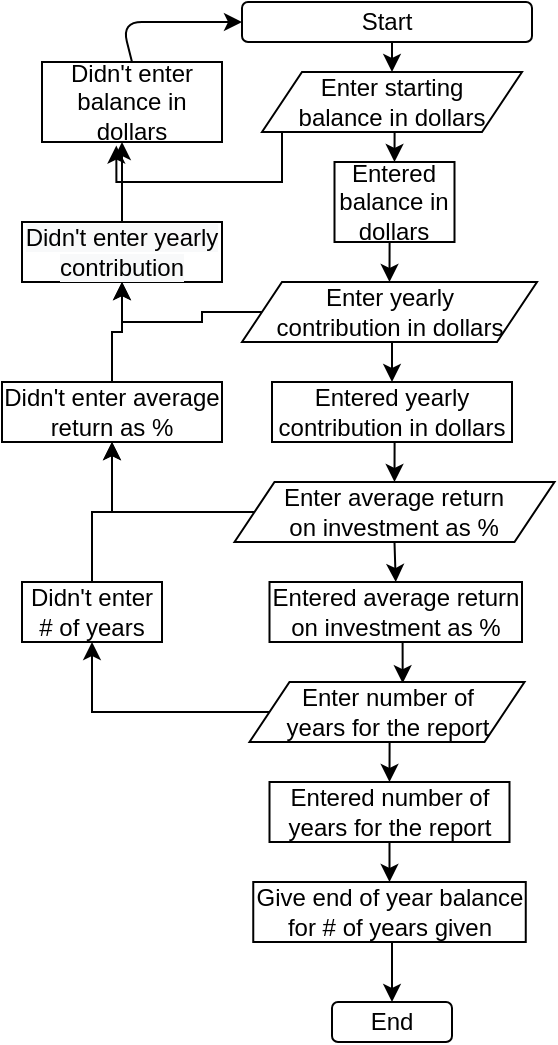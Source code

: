 <mxfile version="15.0.6" type="device"><diagram id="8nJZ5Rx4wwASVh3uaz-v" name="Page-1"><mxGraphModel dx="1038" dy="579" grid="1" gridSize="10" guides="1" tooltips="1" connect="1" arrows="1" fold="1" page="1" pageScale="1" pageWidth="850" pageHeight="1100" math="0" shadow="0"><root><mxCell id="0"/><mxCell id="1" parent="0"/><mxCell id="yfbM_1uKMrxtKyJPYOb1-4" style="edgeStyle=orthogonalEdgeStyle;rounded=0;orthogonalLoop=1;jettySize=auto;html=1;exitX=0.5;exitY=1;exitDx=0;exitDy=0;entryX=0.5;entryY=0;entryDx=0;entryDy=0;" edge="1" parent="1" source="yfbM_1uKMrxtKyJPYOb1-2" target="yfbM_1uKMrxtKyJPYOb1-5"><mxGeometry relative="1" as="geometry"><mxPoint x="442.5" y="150" as="targetPoint"/></mxGeometry></mxCell><mxCell id="yfbM_1uKMrxtKyJPYOb1-2" value="Start" style="rounded=1;whiteSpace=wrap;html=1;" vertex="1" parent="1"><mxGeometry x="370" y="80" width="145" height="20" as="geometry"/></mxCell><mxCell id="yfbM_1uKMrxtKyJPYOb1-8" style="edgeStyle=orthogonalEdgeStyle;rounded=0;orthogonalLoop=1;jettySize=auto;html=1;exitX=0;exitY=0.5;exitDx=0;exitDy=0;" edge="1" parent="1" source="yfbM_1uKMrxtKyJPYOb1-5"><mxGeometry relative="1" as="geometry"><mxPoint x="310" y="150" as="targetPoint"/><Array as="points"><mxPoint x="310" y="170"/></Array></mxGeometry></mxCell><mxCell id="yfbM_1uKMrxtKyJPYOb1-12" style="edgeStyle=orthogonalEdgeStyle;rounded=0;orthogonalLoop=1;jettySize=auto;html=1;exitX=0.5;exitY=1;exitDx=0;exitDy=0;entryX=0.5;entryY=0;entryDx=0;entryDy=0;" edge="1" parent="1" source="yfbM_1uKMrxtKyJPYOb1-5" target="yfbM_1uKMrxtKyJPYOb1-11"><mxGeometry relative="1" as="geometry"/></mxCell><mxCell id="yfbM_1uKMrxtKyJPYOb1-5" value="&lt;span&gt;Enter&amp;nbsp;&lt;/span&gt;&lt;span&gt;starting &lt;br&gt;balance in dollars&lt;/span&gt;" style="shape=parallelogram;perimeter=parallelogramPerimeter;whiteSpace=wrap;html=1;fixedSize=1;" vertex="1" parent="1"><mxGeometry x="380" y="115" width="130" height="30" as="geometry"/></mxCell><mxCell id="yfbM_1uKMrxtKyJPYOb1-9" value="" style="endArrow=classic;html=1;entryX=0;entryY=0.5;entryDx=0;entryDy=0;exitX=0.5;exitY=0;exitDx=0;exitDy=0;" edge="1" parent="1" source="yfbM_1uKMrxtKyJPYOb1-10" target="yfbM_1uKMrxtKyJPYOb1-2"><mxGeometry width="50" height="50" relative="1" as="geometry"><mxPoint x="310" y="100" as="sourcePoint"/><mxPoint x="260" y="90" as="targetPoint"/><Array as="points"><mxPoint x="310" y="90"/></Array></mxGeometry></mxCell><mxCell id="yfbM_1uKMrxtKyJPYOb1-10" value="Didn't enter balance in dollars" style="rounded=0;whiteSpace=wrap;html=1;" vertex="1" parent="1"><mxGeometry x="270" y="110" width="90" height="40" as="geometry"/></mxCell><mxCell id="yfbM_1uKMrxtKyJPYOb1-14" style="edgeStyle=orthogonalEdgeStyle;rounded=0;orthogonalLoop=1;jettySize=auto;html=1;exitX=0.5;exitY=1;exitDx=0;exitDy=0;entryX=0.5;entryY=0;entryDx=0;entryDy=0;" edge="1" parent="1" source="yfbM_1uKMrxtKyJPYOb1-11" target="yfbM_1uKMrxtKyJPYOb1-13"><mxGeometry relative="1" as="geometry"/></mxCell><mxCell id="yfbM_1uKMrxtKyJPYOb1-11" value="Entered balance in dollars" style="rounded=0;whiteSpace=wrap;html=1;" vertex="1" parent="1"><mxGeometry x="416.25" y="160" width="60" height="40" as="geometry"/></mxCell><mxCell id="yfbM_1uKMrxtKyJPYOb1-16" style="edgeStyle=orthogonalEdgeStyle;rounded=0;orthogonalLoop=1;jettySize=auto;html=1;exitX=0.5;exitY=1;exitDx=0;exitDy=0;entryX=0.5;entryY=0;entryDx=0;entryDy=0;" edge="1" parent="1" source="yfbM_1uKMrxtKyJPYOb1-13" target="yfbM_1uKMrxtKyJPYOb1-15"><mxGeometry relative="1" as="geometry"/></mxCell><mxCell id="yfbM_1uKMrxtKyJPYOb1-28" style="edgeStyle=orthogonalEdgeStyle;rounded=0;orthogonalLoop=1;jettySize=auto;html=1;exitX=0;exitY=0.5;exitDx=0;exitDy=0;entryX=0.5;entryY=1;entryDx=0;entryDy=0;" edge="1" parent="1" source="yfbM_1uKMrxtKyJPYOb1-13" target="yfbM_1uKMrxtKyJPYOb1-25"><mxGeometry relative="1" as="geometry"/></mxCell><mxCell id="yfbM_1uKMrxtKyJPYOb1-13" value="Enter yearly &lt;br&gt;contribution in dollars" style="shape=parallelogram;perimeter=parallelogramPerimeter;whiteSpace=wrap;html=1;fixedSize=1;" vertex="1" parent="1"><mxGeometry x="370" y="220" width="147.5" height="30" as="geometry"/></mxCell><mxCell id="yfbM_1uKMrxtKyJPYOb1-18" style="edgeStyle=orthogonalEdgeStyle;rounded=0;orthogonalLoop=1;jettySize=auto;html=1;exitX=0.5;exitY=1;exitDx=0;exitDy=0;entryX=0.5;entryY=0;entryDx=0;entryDy=0;" edge="1" parent="1" source="yfbM_1uKMrxtKyJPYOb1-15" target="yfbM_1uKMrxtKyJPYOb1-17"><mxGeometry relative="1" as="geometry"/></mxCell><mxCell id="yfbM_1uKMrxtKyJPYOb1-15" value="Entered yearly contribution in dollars" style="rounded=0;whiteSpace=wrap;html=1;" vertex="1" parent="1"><mxGeometry x="385" y="270" width="120" height="30" as="geometry"/></mxCell><mxCell id="yfbM_1uKMrxtKyJPYOb1-20" style="edgeStyle=orthogonalEdgeStyle;rounded=0;orthogonalLoop=1;jettySize=auto;html=1;exitX=0.5;exitY=1;exitDx=0;exitDy=0;entryX=0.5;entryY=0;entryDx=0;entryDy=0;" edge="1" parent="1" source="yfbM_1uKMrxtKyJPYOb1-17" target="yfbM_1uKMrxtKyJPYOb1-19"><mxGeometry relative="1" as="geometry"/></mxCell><mxCell id="yfbM_1uKMrxtKyJPYOb1-30" style="edgeStyle=orthogonalEdgeStyle;rounded=0;orthogonalLoop=1;jettySize=auto;html=1;exitX=0;exitY=0.5;exitDx=0;exitDy=0;entryX=0.5;entryY=1;entryDx=0;entryDy=0;" edge="1" parent="1" source="yfbM_1uKMrxtKyJPYOb1-17" target="yfbM_1uKMrxtKyJPYOb1-29"><mxGeometry relative="1" as="geometry"/></mxCell><mxCell id="yfbM_1uKMrxtKyJPYOb1-17" value="Enter average return &lt;br&gt;on investment as %" style="shape=parallelogram;perimeter=parallelogramPerimeter;whiteSpace=wrap;html=1;fixedSize=1;" vertex="1" parent="1"><mxGeometry x="366.25" y="320" width="160" height="30" as="geometry"/></mxCell><mxCell id="yfbM_1uKMrxtKyJPYOb1-22" style="edgeStyle=orthogonalEdgeStyle;rounded=0;orthogonalLoop=1;jettySize=auto;html=1;exitX=0.5;exitY=1;exitDx=0;exitDy=0;entryX=0.557;entryY=0.02;entryDx=0;entryDy=0;entryPerimeter=0;" edge="1" parent="1" source="yfbM_1uKMrxtKyJPYOb1-19" target="yfbM_1uKMrxtKyJPYOb1-21"><mxGeometry relative="1" as="geometry"/></mxCell><mxCell id="yfbM_1uKMrxtKyJPYOb1-19" value="Entered average return&lt;br&gt;on investment as %" style="rounded=0;whiteSpace=wrap;html=1;" vertex="1" parent="1"><mxGeometry x="383.75" y="370" width="126.25" height="30" as="geometry"/></mxCell><mxCell id="yfbM_1uKMrxtKyJPYOb1-24" style="edgeStyle=orthogonalEdgeStyle;rounded=0;orthogonalLoop=1;jettySize=auto;html=1;exitX=0.5;exitY=1;exitDx=0;exitDy=0;entryX=0.5;entryY=0;entryDx=0;entryDy=0;" edge="1" parent="1" source="yfbM_1uKMrxtKyJPYOb1-21" target="yfbM_1uKMrxtKyJPYOb1-23"><mxGeometry relative="1" as="geometry"/></mxCell><mxCell id="yfbM_1uKMrxtKyJPYOb1-33" style="edgeStyle=orthogonalEdgeStyle;rounded=0;orthogonalLoop=1;jettySize=auto;html=1;exitX=0;exitY=0.5;exitDx=0;exitDy=0;entryX=0.5;entryY=1;entryDx=0;entryDy=0;" edge="1" parent="1" source="yfbM_1uKMrxtKyJPYOb1-21" target="yfbM_1uKMrxtKyJPYOb1-32"><mxGeometry relative="1" as="geometry"/></mxCell><mxCell id="yfbM_1uKMrxtKyJPYOb1-21" value="Enter number of &lt;br&gt;years for the report" style="shape=parallelogram;perimeter=parallelogramPerimeter;whiteSpace=wrap;html=1;fixedSize=1;" vertex="1" parent="1"><mxGeometry x="373.75" y="420" width="137.5" height="30" as="geometry"/></mxCell><mxCell id="yfbM_1uKMrxtKyJPYOb1-36" style="edgeStyle=orthogonalEdgeStyle;rounded=0;orthogonalLoop=1;jettySize=auto;html=1;exitX=0.5;exitY=1;exitDx=0;exitDy=0;entryX=0.5;entryY=0;entryDx=0;entryDy=0;" edge="1" parent="1" source="yfbM_1uKMrxtKyJPYOb1-23" target="yfbM_1uKMrxtKyJPYOb1-35"><mxGeometry relative="1" as="geometry"/></mxCell><mxCell id="yfbM_1uKMrxtKyJPYOb1-23" value="Entered number of years for the report" style="rounded=0;whiteSpace=wrap;html=1;" vertex="1" parent="1"><mxGeometry x="383.75" y="470" width="120" height="30" as="geometry"/></mxCell><mxCell id="yfbM_1uKMrxtKyJPYOb1-27" style="edgeStyle=orthogonalEdgeStyle;rounded=0;orthogonalLoop=1;jettySize=auto;html=1;exitX=0.5;exitY=0;exitDx=0;exitDy=0;entryX=0.413;entryY=1.045;entryDx=0;entryDy=0;entryPerimeter=0;" edge="1" parent="1" source="yfbM_1uKMrxtKyJPYOb1-25" target="yfbM_1uKMrxtKyJPYOb1-10"><mxGeometry relative="1" as="geometry"><mxPoint x="310" y="170" as="targetPoint"/><Array as="points"><mxPoint x="310" y="170"/><mxPoint x="307" y="170"/></Array></mxGeometry></mxCell><mxCell id="yfbM_1uKMrxtKyJPYOb1-25" value="&lt;span style=&quot;color: rgb(0 , 0 , 0) ; font-family: &amp;#34;helvetica&amp;#34; ; font-size: 12px ; font-style: normal ; font-weight: 400 ; letter-spacing: normal ; text-align: center ; text-indent: 0px ; text-transform: none ; word-spacing: 0px ; background-color: rgb(248 , 249 , 250) ; display: inline ; float: none&quot;&gt;Didn't enter yearly contribution&lt;/span&gt;" style="rounded=0;whiteSpace=wrap;html=1;" vertex="1" parent="1"><mxGeometry x="260" y="190" width="100" height="30" as="geometry"/></mxCell><mxCell id="yfbM_1uKMrxtKyJPYOb1-31" style="edgeStyle=orthogonalEdgeStyle;rounded=0;orthogonalLoop=1;jettySize=auto;html=1;exitX=0.5;exitY=0;exitDx=0;exitDy=0;entryX=0.5;entryY=1;entryDx=0;entryDy=0;" edge="1" parent="1" source="yfbM_1uKMrxtKyJPYOb1-29" target="yfbM_1uKMrxtKyJPYOb1-25"><mxGeometry relative="1" as="geometry"/></mxCell><mxCell id="yfbM_1uKMrxtKyJPYOb1-29" value="Didn't enter average return as %" style="rounded=0;whiteSpace=wrap;html=1;" vertex="1" parent="1"><mxGeometry x="250" y="270" width="110" height="30" as="geometry"/></mxCell><mxCell id="yfbM_1uKMrxtKyJPYOb1-34" style="edgeStyle=orthogonalEdgeStyle;rounded=0;orthogonalLoop=1;jettySize=auto;html=1;exitX=0.5;exitY=0;exitDx=0;exitDy=0;entryX=0.5;entryY=1;entryDx=0;entryDy=0;" edge="1" parent="1" source="yfbM_1uKMrxtKyJPYOb1-32" target="yfbM_1uKMrxtKyJPYOb1-29"><mxGeometry relative="1" as="geometry"/></mxCell><mxCell id="yfbM_1uKMrxtKyJPYOb1-32" value="Didn't enter &lt;br&gt;# of years" style="rounded=0;whiteSpace=wrap;html=1;" vertex="1" parent="1"><mxGeometry x="260" y="370" width="70" height="30" as="geometry"/></mxCell><mxCell id="yfbM_1uKMrxtKyJPYOb1-38" style="edgeStyle=orthogonalEdgeStyle;rounded=0;orthogonalLoop=1;jettySize=auto;html=1;exitX=0.5;exitY=1;exitDx=0;exitDy=0;entryX=0.5;entryY=0;entryDx=0;entryDy=0;" edge="1" parent="1" source="yfbM_1uKMrxtKyJPYOb1-35" target="yfbM_1uKMrxtKyJPYOb1-37"><mxGeometry relative="1" as="geometry"/></mxCell><mxCell id="yfbM_1uKMrxtKyJPYOb1-35" value="Give end of year balance for # of years given" style="rounded=0;whiteSpace=wrap;html=1;" vertex="1" parent="1"><mxGeometry x="375.63" y="520" width="136.25" height="30" as="geometry"/></mxCell><mxCell id="yfbM_1uKMrxtKyJPYOb1-37" value="End" style="rounded=1;whiteSpace=wrap;html=1;" vertex="1" parent="1"><mxGeometry x="415" y="580" width="60" height="20" as="geometry"/></mxCell></root></mxGraphModel></diagram></mxfile>